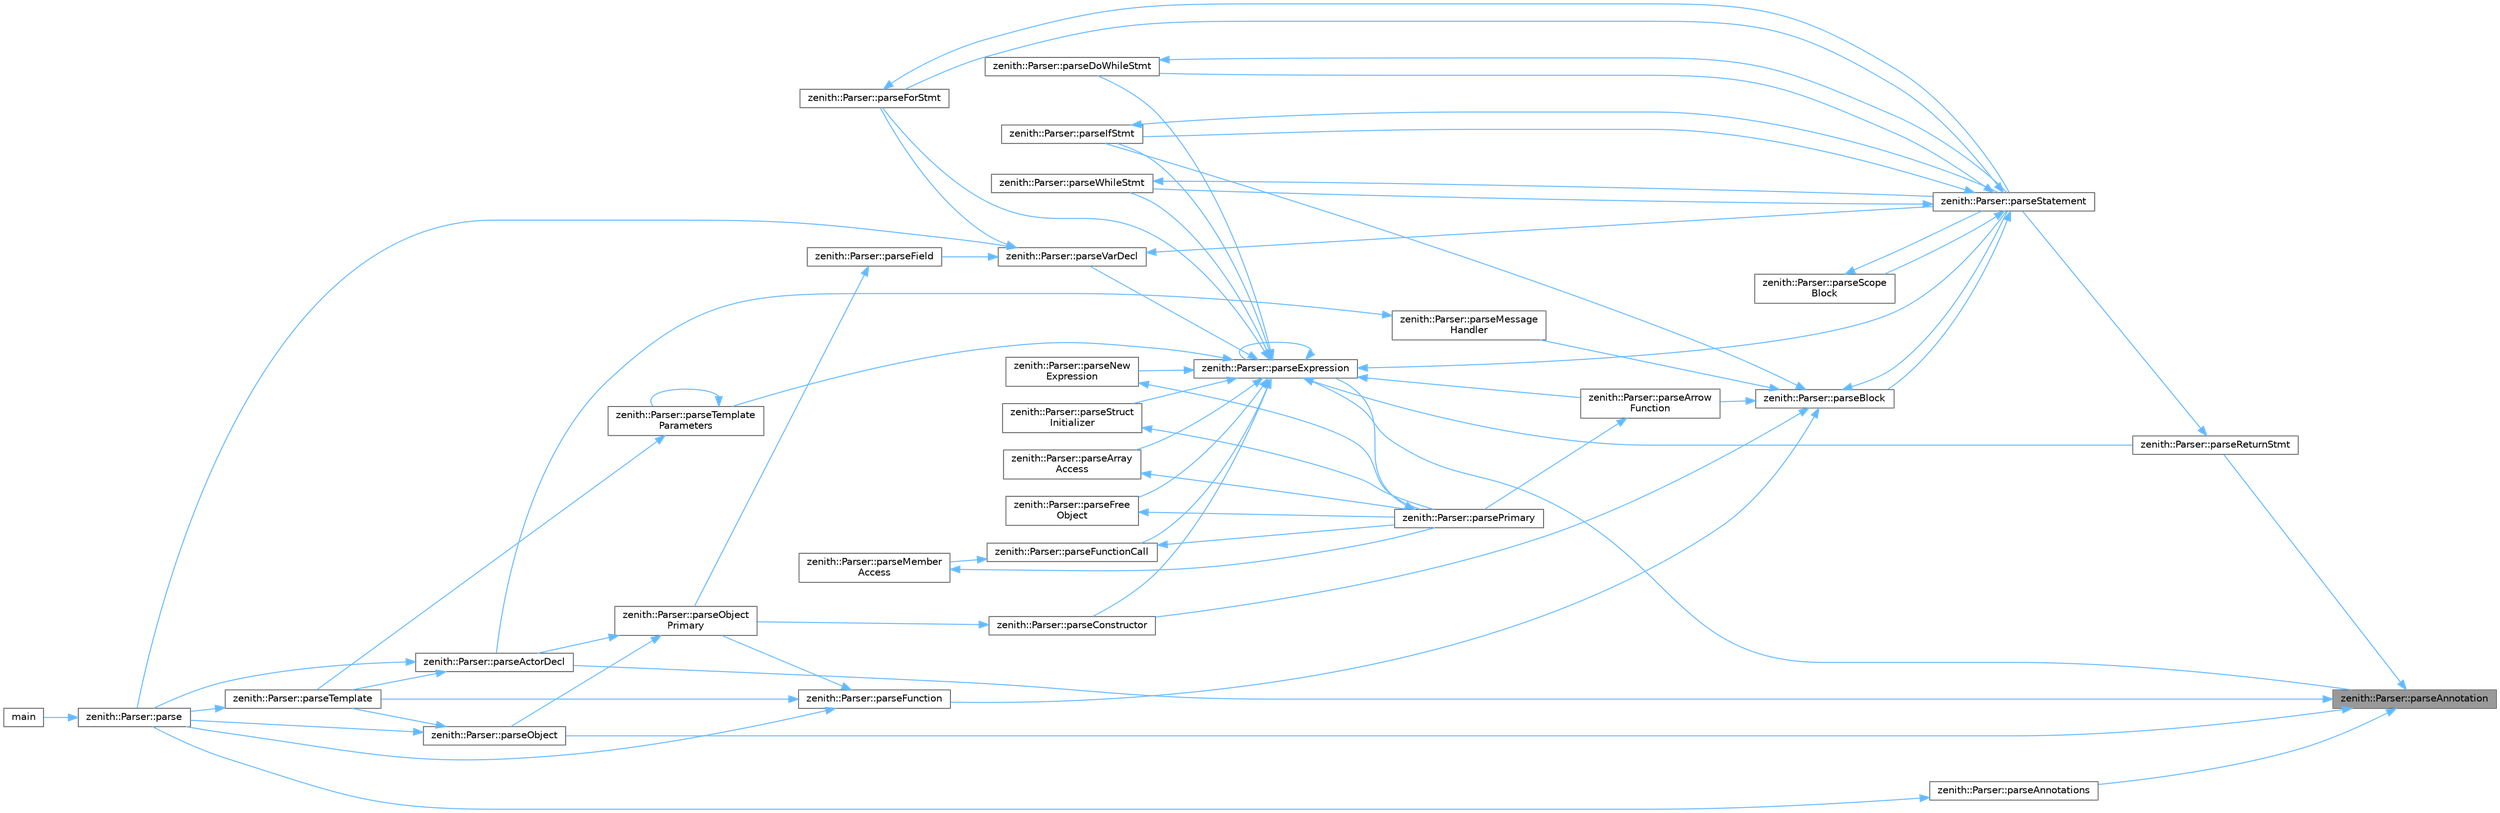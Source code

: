 digraph "zenith::Parser::parseAnnotation"
{
 // LATEX_PDF_SIZE
  bgcolor="transparent";
  edge [fontname=Helvetica,fontsize=10,labelfontname=Helvetica,labelfontsize=10];
  node [fontname=Helvetica,fontsize=10,shape=box,height=0.2,width=0.4];
  rankdir="RL";
  Node1 [id="Node000001",label="zenith::Parser::parseAnnotation",height=0.2,width=0.4,color="gray40", fillcolor="grey60", style="filled", fontcolor="black",tooltip=" "];
  Node1 -> Node2 [id="edge1_Node000001_Node000002",dir="back",color="steelblue1",style="solid",tooltip=" "];
  Node2 [id="Node000002",label="zenith::Parser::parseActorDecl",height=0.2,width=0.4,color="grey40", fillcolor="white", style="filled",URL="$classzenith_1_1_parser.html#add98eda497298f55d63689af29839db6",tooltip=" "];
  Node2 -> Node3 [id="edge2_Node000002_Node000003",dir="back",color="steelblue1",style="solid",tooltip=" "];
  Node3 [id="Node000003",label="zenith::Parser::parse",height=0.2,width=0.4,color="grey40", fillcolor="white", style="filled",URL="$classzenith_1_1_parser.html#ad56141bb79abcda2cb032137f51d44c6",tooltip=" "];
  Node3 -> Node4 [id="edge3_Node000003_Node000004",dir="back",color="steelblue1",style="solid",tooltip=" "];
  Node4 [id="Node000004",label="main",height=0.2,width=0.4,color="grey40", fillcolor="white", style="filled",URL="$main_8cpp.html#a0ddf1224851353fc92bfbff6f499fa97",tooltip=" "];
  Node2 -> Node5 [id="edge4_Node000002_Node000005",dir="back",color="steelblue1",style="solid",tooltip=" "];
  Node5 [id="Node000005",label="zenith::Parser::parseTemplate",height=0.2,width=0.4,color="grey40", fillcolor="white", style="filled",URL="$classzenith_1_1_parser.html#ac8ba31b8067fb7325c47b2b85e51abe1",tooltip=" "];
  Node5 -> Node3 [id="edge5_Node000005_Node000003",dir="back",color="steelblue1",style="solid",tooltip=" "];
  Node1 -> Node6 [id="edge6_Node000001_Node000006",dir="back",color="steelblue1",style="solid",tooltip=" "];
  Node6 [id="Node000006",label="zenith::Parser::parseAnnotations",height=0.2,width=0.4,color="grey40", fillcolor="white", style="filled",URL="$classzenith_1_1_parser.html#a13606ea02073ecca24a045f676b58518",tooltip=" "];
  Node6 -> Node3 [id="edge7_Node000006_Node000003",dir="back",color="steelblue1",style="solid",tooltip=" "];
  Node1 -> Node7 [id="edge8_Node000001_Node000007",dir="back",color="steelblue1",style="solid",tooltip=" "];
  Node7 [id="Node000007",label="zenith::Parser::parseObject",height=0.2,width=0.4,color="grey40", fillcolor="white", style="filled",URL="$classzenith_1_1_parser.html#abfe2e0682adcad95cc77595ec52bd4da",tooltip=" "];
  Node7 -> Node3 [id="edge9_Node000007_Node000003",dir="back",color="steelblue1",style="solid",tooltip=" "];
  Node7 -> Node5 [id="edge10_Node000007_Node000005",dir="back",color="steelblue1",style="solid",tooltip=" "];
  Node1 -> Node8 [id="edge11_Node000001_Node000008",dir="back",color="steelblue1",style="solid",tooltip=" "];
  Node8 [id="Node000008",label="zenith::Parser::parseReturnStmt",height=0.2,width=0.4,color="grey40", fillcolor="white", style="filled",URL="$classzenith_1_1_parser.html#a5e026e55d4a57bea1b5ffa7d3b5e93a8",tooltip=" "];
  Node8 -> Node9 [id="edge12_Node000008_Node000009",dir="back",color="steelblue1",style="solid",tooltip=" "];
  Node9 [id="Node000009",label="zenith::Parser::parseStatement",height=0.2,width=0.4,color="grey40", fillcolor="white", style="filled",URL="$classzenith_1_1_parser.html#ada8dc19e8cb4a0f1b37d3ef6a2eb3f9d",tooltip=" "];
  Node9 -> Node10 [id="edge13_Node000009_Node000010",dir="back",color="steelblue1",style="solid",tooltip=" "];
  Node10 [id="Node000010",label="zenith::Parser::parseBlock",height=0.2,width=0.4,color="grey40", fillcolor="white", style="filled",URL="$classzenith_1_1_parser.html#afed5c18e77fc012fe5db9f9e6175e642",tooltip=" "];
  Node10 -> Node11 [id="edge14_Node000010_Node000011",dir="back",color="steelblue1",style="solid",tooltip=" "];
  Node11 [id="Node000011",label="zenith::Parser::parseArrow\lFunction",height=0.2,width=0.4,color="grey40", fillcolor="white", style="filled",URL="$classzenith_1_1_parser.html#a7ea0f8e309ed2fbdf1a9e2ebfa2fbf8d",tooltip=" "];
  Node11 -> Node12 [id="edge15_Node000011_Node000012",dir="back",color="steelblue1",style="solid",tooltip=" "];
  Node12 [id="Node000012",label="zenith::Parser::parsePrimary",height=0.2,width=0.4,color="grey40", fillcolor="white", style="filled",URL="$classzenith_1_1_parser.html#a9425b18adfbb62629ae5ea654addc7cb",tooltip=" "];
  Node12 -> Node13 [id="edge16_Node000012_Node000013",dir="back",color="steelblue1",style="solid",tooltip=" "];
  Node13 [id="Node000013",label="zenith::Parser::parseExpression",height=0.2,width=0.4,color="grey40", fillcolor="white", style="filled",URL="$classzenith_1_1_parser.html#a239906fd51d54598f6d3dcc18d97b6b9",tooltip=" "];
  Node13 -> Node1 [id="edge17_Node000013_Node000001",dir="back",color="steelblue1",style="solid",tooltip=" "];
  Node13 -> Node14 [id="edge18_Node000013_Node000014",dir="back",color="steelblue1",style="solid",tooltip=" "];
  Node14 [id="Node000014",label="zenith::Parser::parseArray\lAccess",height=0.2,width=0.4,color="grey40", fillcolor="white", style="filled",URL="$classzenith_1_1_parser.html#ad32b5cfe98f909cade9216d65b046f58",tooltip=" "];
  Node14 -> Node12 [id="edge19_Node000014_Node000012",dir="back",color="steelblue1",style="solid",tooltip=" "];
  Node13 -> Node11 [id="edge20_Node000013_Node000011",dir="back",color="steelblue1",style="solid",tooltip=" "];
  Node13 -> Node15 [id="edge21_Node000013_Node000015",dir="back",color="steelblue1",style="solid",tooltip=" "];
  Node15 [id="Node000015",label="zenith::Parser::parseConstructor",height=0.2,width=0.4,color="grey40", fillcolor="white", style="filled",URL="$classzenith_1_1_parser.html#ae37a2b420e456af55c07efd04676b4af",tooltip=" "];
  Node15 -> Node16 [id="edge22_Node000015_Node000016",dir="back",color="steelblue1",style="solid",tooltip=" "];
  Node16 [id="Node000016",label="zenith::Parser::parseObject\lPrimary",height=0.2,width=0.4,color="grey40", fillcolor="white", style="filled",URL="$classzenith_1_1_parser.html#a74f0f075ac6a9a7935b8b0b20bd1f3ef",tooltip=" "];
  Node16 -> Node2 [id="edge23_Node000016_Node000002",dir="back",color="steelblue1",style="solid",tooltip=" "];
  Node16 -> Node7 [id="edge24_Node000016_Node000007",dir="back",color="steelblue1",style="solid",tooltip=" "];
  Node13 -> Node17 [id="edge25_Node000013_Node000017",dir="back",color="steelblue1",style="solid",tooltip=" "];
  Node17 [id="Node000017",label="zenith::Parser::parseDoWhileStmt",height=0.2,width=0.4,color="grey40", fillcolor="white", style="filled",URL="$classzenith_1_1_parser.html#a17d038fc7ad2c0dac1b038889f4426ca",tooltip=" "];
  Node17 -> Node9 [id="edge26_Node000017_Node000009",dir="back",color="steelblue1",style="solid",tooltip=" "];
  Node13 -> Node13 [id="edge27_Node000013_Node000013",dir="back",color="steelblue1",style="solid",tooltip=" "];
  Node13 -> Node18 [id="edge28_Node000013_Node000018",dir="back",color="steelblue1",style="solid",tooltip=" "];
  Node18 [id="Node000018",label="zenith::Parser::parseForStmt",height=0.2,width=0.4,color="grey40", fillcolor="white", style="filled",URL="$classzenith_1_1_parser.html#ab8ae32b49e1a7d1492f14c6b381aa52b",tooltip=" "];
  Node18 -> Node9 [id="edge29_Node000018_Node000009",dir="back",color="steelblue1",style="solid",tooltip=" "];
  Node13 -> Node19 [id="edge30_Node000013_Node000019",dir="back",color="steelblue1",style="solid",tooltip=" "];
  Node19 [id="Node000019",label="zenith::Parser::parseFree\lObject",height=0.2,width=0.4,color="grey40", fillcolor="white", style="filled",URL="$classzenith_1_1_parser.html#a697fe5477ca0023efdefd6e66f4e0a49",tooltip=" "];
  Node19 -> Node12 [id="edge31_Node000019_Node000012",dir="back",color="steelblue1",style="solid",tooltip=" "];
  Node13 -> Node20 [id="edge32_Node000013_Node000020",dir="back",color="steelblue1",style="solid",tooltip=" "];
  Node20 [id="Node000020",label="zenith::Parser::parseFunctionCall",height=0.2,width=0.4,color="grey40", fillcolor="white", style="filled",URL="$classzenith_1_1_parser.html#ae2442c2e624e13794605b1ff56047ee8",tooltip=" "];
  Node20 -> Node21 [id="edge33_Node000020_Node000021",dir="back",color="steelblue1",style="solid",tooltip=" "];
  Node21 [id="Node000021",label="zenith::Parser::parseMember\lAccess",height=0.2,width=0.4,color="grey40", fillcolor="white", style="filled",URL="$classzenith_1_1_parser.html#a5f581f39453bce8e553d9d96c5c8d0d2",tooltip=" "];
  Node21 -> Node12 [id="edge34_Node000021_Node000012",dir="back",color="steelblue1",style="solid",tooltip=" "];
  Node20 -> Node12 [id="edge35_Node000020_Node000012",dir="back",color="steelblue1",style="solid",tooltip=" "];
  Node13 -> Node22 [id="edge36_Node000013_Node000022",dir="back",color="steelblue1",style="solid",tooltip=" "];
  Node22 [id="Node000022",label="zenith::Parser::parseIfStmt",height=0.2,width=0.4,color="grey40", fillcolor="white", style="filled",URL="$classzenith_1_1_parser.html#a6086729ddce119c88e10fe622d069d8f",tooltip=" "];
  Node22 -> Node9 [id="edge37_Node000022_Node000009",dir="back",color="steelblue1",style="solid",tooltip=" "];
  Node13 -> Node23 [id="edge38_Node000013_Node000023",dir="back",color="steelblue1",style="solid",tooltip=" "];
  Node23 [id="Node000023",label="zenith::Parser::parseNew\lExpression",height=0.2,width=0.4,color="grey40", fillcolor="white", style="filled",URL="$classzenith_1_1_parser.html#aa984ed730ca80620a7033d259b6faea5",tooltip=" "];
  Node23 -> Node12 [id="edge39_Node000023_Node000012",dir="back",color="steelblue1",style="solid",tooltip=" "];
  Node13 -> Node8 [id="edge40_Node000013_Node000008",dir="back",color="steelblue1",style="solid",tooltip=" "];
  Node13 -> Node9 [id="edge41_Node000013_Node000009",dir="back",color="steelblue1",style="solid",tooltip=" "];
  Node13 -> Node24 [id="edge42_Node000013_Node000024",dir="back",color="steelblue1",style="solid",tooltip=" "];
  Node24 [id="Node000024",label="zenith::Parser::parseStruct\lInitializer",height=0.2,width=0.4,color="grey40", fillcolor="white", style="filled",URL="$classzenith_1_1_parser.html#a4646bbfa2a663abbc777ae26d44e9522",tooltip=" "];
  Node24 -> Node12 [id="edge43_Node000024_Node000012",dir="back",color="steelblue1",style="solid",tooltip=" "];
  Node13 -> Node25 [id="edge44_Node000013_Node000025",dir="back",color="steelblue1",style="solid",tooltip=" "];
  Node25 [id="Node000025",label="zenith::Parser::parseTemplate\lParameters",height=0.2,width=0.4,color="grey40", fillcolor="white", style="filled",URL="$classzenith_1_1_parser.html#aa809de3ebc29d840ad9bc99c0b6ce956",tooltip=" "];
  Node25 -> Node5 [id="edge45_Node000025_Node000005",dir="back",color="steelblue1",style="solid",tooltip=" "];
  Node25 -> Node25 [id="edge46_Node000025_Node000025",dir="back",color="steelblue1",style="solid",tooltip=" "];
  Node13 -> Node26 [id="edge47_Node000013_Node000026",dir="back",color="steelblue1",style="solid",tooltip=" "];
  Node26 [id="Node000026",label="zenith::Parser::parseVarDecl",height=0.2,width=0.4,color="grey40", fillcolor="white", style="filled",URL="$classzenith_1_1_parser.html#a4846f1e07a0155bb95bfee2888cd4e49",tooltip=" "];
  Node26 -> Node3 [id="edge48_Node000026_Node000003",dir="back",color="steelblue1",style="solid",tooltip=" "];
  Node26 -> Node27 [id="edge49_Node000026_Node000027",dir="back",color="steelblue1",style="solid",tooltip=" "];
  Node27 [id="Node000027",label="zenith::Parser::parseField",height=0.2,width=0.4,color="grey40", fillcolor="white", style="filled",URL="$classzenith_1_1_parser.html#a12db59c0397e2ec966e47382f55b4ab8",tooltip=" "];
  Node27 -> Node16 [id="edge50_Node000027_Node000016",dir="back",color="steelblue1",style="solid",tooltip=" "];
  Node26 -> Node18 [id="edge51_Node000026_Node000018",dir="back",color="steelblue1",style="solid",tooltip=" "];
  Node26 -> Node9 [id="edge52_Node000026_Node000009",dir="back",color="steelblue1",style="solid",tooltip=" "];
  Node13 -> Node28 [id="edge53_Node000013_Node000028",dir="back",color="steelblue1",style="solid",tooltip=" "];
  Node28 [id="Node000028",label="zenith::Parser::parseWhileStmt",height=0.2,width=0.4,color="grey40", fillcolor="white", style="filled",URL="$classzenith_1_1_parser.html#a6f8fd13014d6a0e82f53ce08a8f9766d",tooltip=" "];
  Node28 -> Node9 [id="edge54_Node000028_Node000009",dir="back",color="steelblue1",style="solid",tooltip=" "];
  Node10 -> Node15 [id="edge55_Node000010_Node000015",dir="back",color="steelblue1",style="solid",tooltip=" "];
  Node10 -> Node29 [id="edge56_Node000010_Node000029",dir="back",color="steelblue1",style="solid",tooltip=" "];
  Node29 [id="Node000029",label="zenith::Parser::parseFunction",height=0.2,width=0.4,color="grey40", fillcolor="white", style="filled",URL="$classzenith_1_1_parser.html#a8647a213885b6a7d25032d40410f827b",tooltip=" "];
  Node29 -> Node3 [id="edge57_Node000029_Node000003",dir="back",color="steelblue1",style="solid",tooltip=" "];
  Node29 -> Node16 [id="edge58_Node000029_Node000016",dir="back",color="steelblue1",style="solid",tooltip=" "];
  Node29 -> Node5 [id="edge59_Node000029_Node000005",dir="back",color="steelblue1",style="solid",tooltip=" "];
  Node10 -> Node22 [id="edge60_Node000010_Node000022",dir="back",color="steelblue1",style="solid",tooltip=" "];
  Node10 -> Node30 [id="edge61_Node000010_Node000030",dir="back",color="steelblue1",style="solid",tooltip=" "];
  Node30 [id="Node000030",label="zenith::Parser::parseMessage\lHandler",height=0.2,width=0.4,color="grey40", fillcolor="white", style="filled",URL="$classzenith_1_1_parser.html#a78d55766725bfdd0c7b718adf355eee3",tooltip=" "];
  Node30 -> Node2 [id="edge62_Node000030_Node000002",dir="back",color="steelblue1",style="solid",tooltip=" "];
  Node10 -> Node9 [id="edge63_Node000010_Node000009",dir="back",color="steelblue1",style="solid",tooltip=" "];
  Node9 -> Node17 [id="edge64_Node000009_Node000017",dir="back",color="steelblue1",style="solid",tooltip=" "];
  Node9 -> Node18 [id="edge65_Node000009_Node000018",dir="back",color="steelblue1",style="solid",tooltip=" "];
  Node9 -> Node22 [id="edge66_Node000009_Node000022",dir="back",color="steelblue1",style="solid",tooltip=" "];
  Node9 -> Node31 [id="edge67_Node000009_Node000031",dir="back",color="steelblue1",style="solid",tooltip=" "];
  Node31 [id="Node000031",label="zenith::Parser::parseScope\lBlock",height=0.2,width=0.4,color="grey40", fillcolor="white", style="filled",URL="$classzenith_1_1_parser.html#acd4ccda2b4a409498daa93e31f2bc23f",tooltip=" "];
  Node31 -> Node9 [id="edge68_Node000031_Node000009",dir="back",color="steelblue1",style="solid",tooltip=" "];
  Node9 -> Node28 [id="edge69_Node000009_Node000028",dir="back",color="steelblue1",style="solid",tooltip=" "];
}
